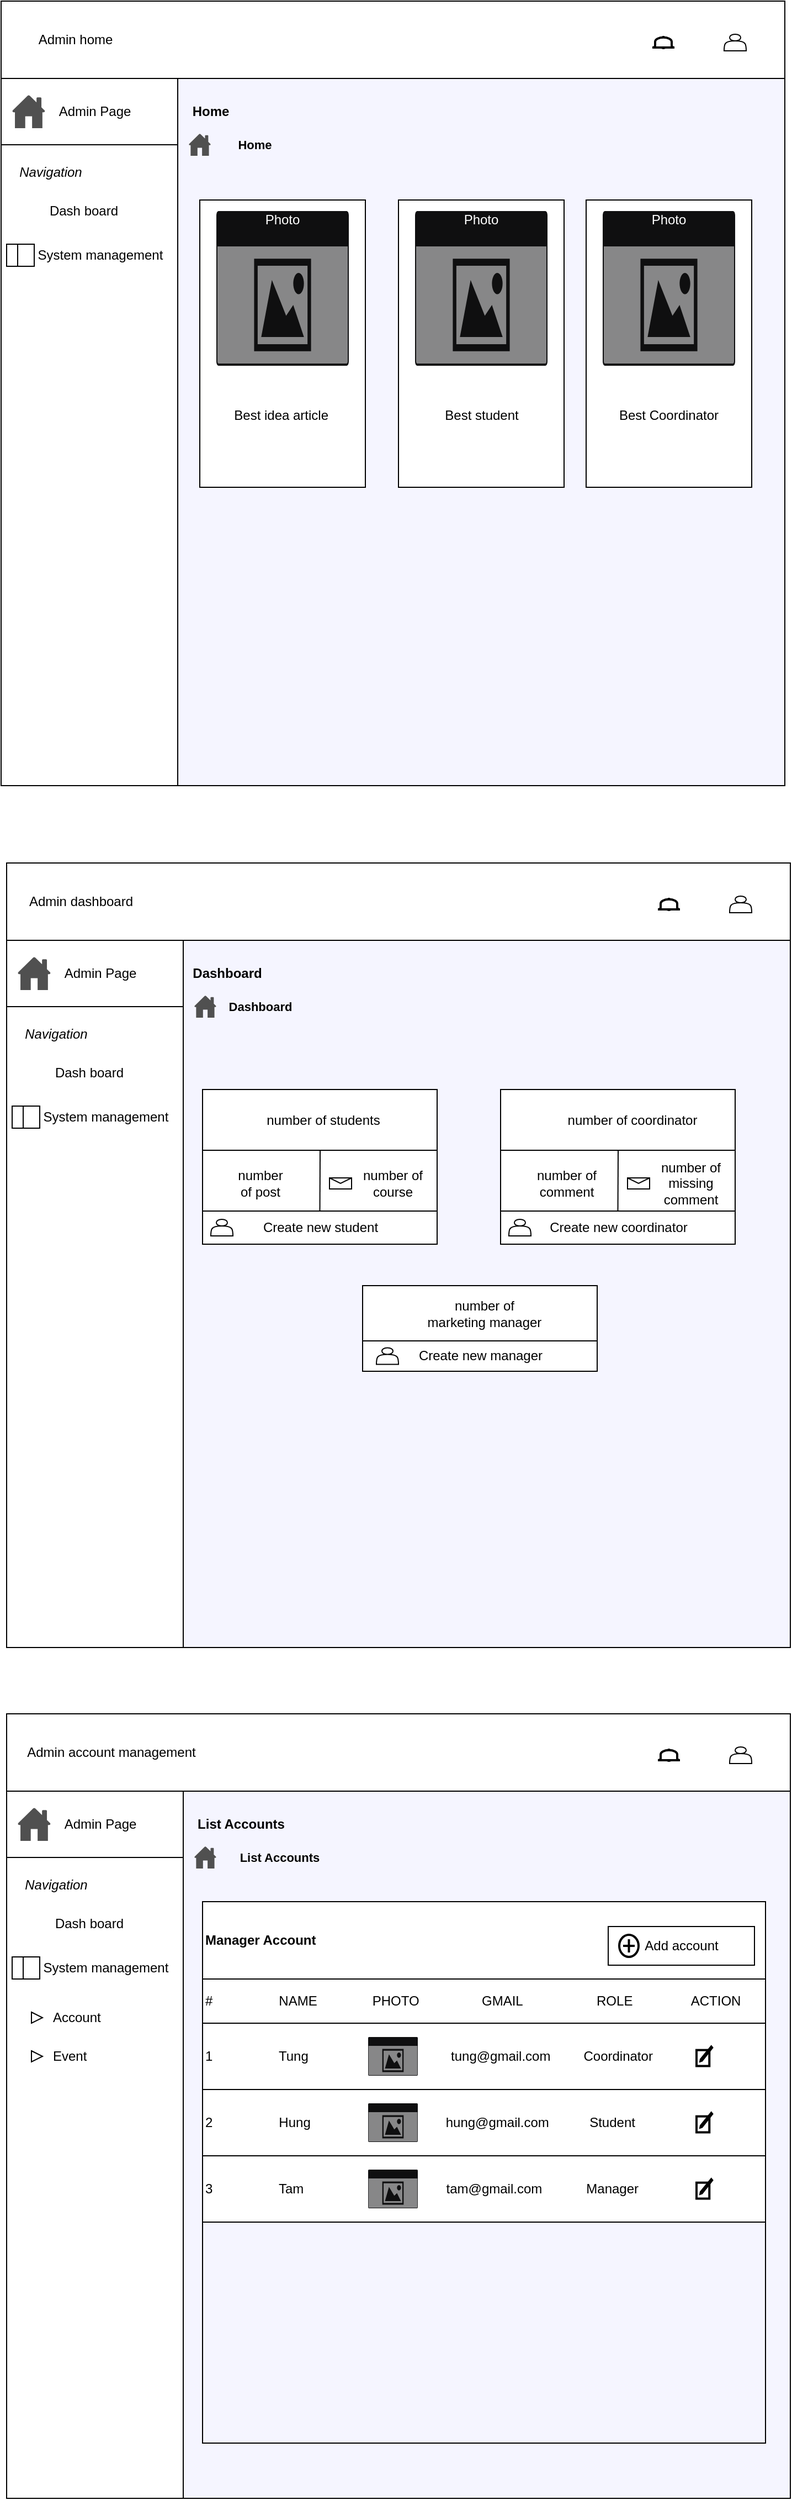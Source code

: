 <mxfile version="24.2.1" type="github">
  <diagram name="Page-1" id="rL5e0oN_YTX8aWdYo2cD">
    <mxGraphModel dx="1009" dy="542" grid="1" gridSize="10" guides="1" tooltips="1" connect="1" arrows="1" fold="1" page="1" pageScale="1" pageWidth="850" pageHeight="1100" math="0" shadow="0">
      <root>
        <mxCell id="0" />
        <mxCell id="1" parent="0" />
        <mxCell id="1IiO7rAWY404VuCAk3OG-1" value="" style="whiteSpace=wrap;html=1;aspect=fixed;strokeColor=#000000;fillColor=#f5f5ff;" vertex="1" parent="1">
          <mxGeometry x="320" y="340" width="710" height="710" as="geometry" />
        </mxCell>
        <mxCell id="1IiO7rAWY404VuCAk3OG-2" value="" style="rounded=0;whiteSpace=wrap;html=1;" vertex="1" parent="1">
          <mxGeometry x="320" y="340" width="710" height="70" as="geometry" />
        </mxCell>
        <mxCell id="1IiO7rAWY404VuCAk3OG-3" value="" style="rounded=0;whiteSpace=wrap;html=1;" vertex="1" parent="1">
          <mxGeometry x="320" y="410" width="160" height="640" as="geometry" />
        </mxCell>
        <mxCell id="1IiO7rAWY404VuCAk3OG-4" value="" style="rounded=0;whiteSpace=wrap;html=1;" vertex="1" parent="1">
          <mxGeometry x="320" y="410" width="160" height="60" as="geometry" />
        </mxCell>
        <mxCell id="1IiO7rAWY404VuCAk3OG-5" value="" style="shape=actor;whiteSpace=wrap;html=1;" vertex="1" parent="1">
          <mxGeometry x="975" y="370" width="20" height="15" as="geometry" />
        </mxCell>
        <mxCell id="1IiO7rAWY404VuCAk3OG-6" value="" style="html=1;verticalLabelPosition=bottom;align=center;labelBackgroundColor=#ffffff;verticalAlign=top;strokeWidth=2;strokeColor=#000000;shadow=0;dashed=0;shape=mxgraph.ios7.icons.bell;" vertex="1" parent="1">
          <mxGeometry x="910" y="372.5" width="20" height="10" as="geometry" />
        </mxCell>
        <mxCell id="1IiO7rAWY404VuCAk3OG-7" value="" style="sketch=0;pointerEvents=1;shadow=0;dashed=0;html=1;strokeColor=none;fillColor=#505050;labelPosition=center;verticalLabelPosition=bottom;verticalAlign=top;outlineConnect=0;align=center;shape=mxgraph.office.concepts.home;" vertex="1" parent="1">
          <mxGeometry x="490" y="460" width="20" height="20" as="geometry" />
        </mxCell>
        <mxCell id="1IiO7rAWY404VuCAk3OG-8" value="&lt;b&gt;Home&lt;/b&gt;" style="text;html=1;align=center;verticalAlign=middle;whiteSpace=wrap;rounded=0;" vertex="1" parent="1">
          <mxGeometry x="480" y="425" width="60" height="30" as="geometry" />
        </mxCell>
        <mxCell id="1IiO7rAWY404VuCAk3OG-9" value="&lt;b style=&quot;font-size: 11px;&quot;&gt;Home&lt;/b&gt;" style="text;html=1;align=center;verticalAlign=middle;whiteSpace=wrap;rounded=0;" vertex="1" parent="1">
          <mxGeometry x="520" y="455" width="60" height="30" as="geometry" />
        </mxCell>
        <mxCell id="1IiO7rAWY404VuCAk3OG-10" value="" style="sketch=0;pointerEvents=1;shadow=0;dashed=0;html=1;strokeColor=none;fillColor=#505050;labelPosition=center;verticalLabelPosition=bottom;verticalAlign=top;outlineConnect=0;align=center;shape=mxgraph.office.concepts.home;" vertex="1" parent="1">
          <mxGeometry x="330" y="425" width="30" height="30" as="geometry" />
        </mxCell>
        <mxCell id="1IiO7rAWY404VuCAk3OG-11" value="Admin Page" style="text;html=1;align=center;verticalAlign=middle;whiteSpace=wrap;rounded=0;" vertex="1" parent="1">
          <mxGeometry x="360" y="425" width="90" height="30" as="geometry" />
        </mxCell>
        <mxCell id="1IiO7rAWY404VuCAk3OG-12" value="" style="shape=image;verticalLabelPosition=bottom;labelBackgroundColor=default;verticalAlign=top;aspect=fixed;imageAspect=0;image=https://images.rawpixel.com/image_png_social_square/czNmcy1wcml2YXRlL3Jhd3BpeGVsX2ltYWdlcy93ZWJzaXRlX2NvbnRlbnQvbHIvdjk5My00MC5wbmc.png;" vertex="1" parent="1">
          <mxGeometry x="327.5" y="520" width="20" height="20" as="geometry" />
        </mxCell>
        <mxCell id="1IiO7rAWY404VuCAk3OG-13" value="Dash board" style="text;html=1;align=center;verticalAlign=middle;whiteSpace=wrap;rounded=0;" vertex="1" parent="1">
          <mxGeometry x="350" y="515" width="90" height="30" as="geometry" />
        </mxCell>
        <mxCell id="1IiO7rAWY404VuCAk3OG-14" value="" style="shape=internalStorage;whiteSpace=wrap;html=1;backgroundOutline=1;dx=10;dy=20;" vertex="1" parent="1">
          <mxGeometry x="325" y="560" width="25" height="20" as="geometry" />
        </mxCell>
        <mxCell id="1IiO7rAWY404VuCAk3OG-15" value="System management" style="text;html=1;align=center;verticalAlign=middle;whiteSpace=wrap;rounded=0;" vertex="1" parent="1">
          <mxGeometry x="335" y="557.5" width="150" height="25" as="geometry" />
        </mxCell>
        <mxCell id="1IiO7rAWY404VuCAk3OG-16" value="" style="rounded=0;whiteSpace=wrap;html=1;" vertex="1" parent="1">
          <mxGeometry x="500" y="520" width="150" height="260" as="geometry" />
        </mxCell>
        <mxCell id="1IiO7rAWY404VuCAk3OG-17" value="Photo" style="html=1;whiteSpace=wrap;strokeColor=none;fillColor=#0f0f10;labelPosition=center;verticalLabelPosition=middle;verticalAlign=top;align=center;fontSize=12;outlineConnect=0;spacingTop=-6;fontColor=#FFFFFF;sketch=0;shape=mxgraph.sitemap.photo;" vertex="1" parent="1">
          <mxGeometry x="515" y="530" width="120" height="140" as="geometry" />
        </mxCell>
        <mxCell id="1IiO7rAWY404VuCAk3OG-18" value="Best idea article&amp;nbsp;" style="text;html=1;align=center;verticalAlign=middle;whiteSpace=wrap;rounded=0;" vertex="1" parent="1">
          <mxGeometry x="517.5" y="700" width="115" height="30" as="geometry" />
        </mxCell>
        <mxCell id="1IiO7rAWY404VuCAk3OG-19" value="" style="rounded=0;whiteSpace=wrap;html=1;" vertex="1" parent="1">
          <mxGeometry x="680" y="520" width="150" height="260" as="geometry" />
        </mxCell>
        <mxCell id="1IiO7rAWY404VuCAk3OG-20" value="Photo" style="html=1;whiteSpace=wrap;strokeColor=none;fillColor=#0f0f10;labelPosition=center;verticalLabelPosition=middle;verticalAlign=top;align=center;fontSize=12;outlineConnect=0;spacingTop=-6;fontColor=#FFFFFF;sketch=0;shape=mxgraph.sitemap.photo;" vertex="1" parent="1">
          <mxGeometry x="695" y="530" width="120" height="140" as="geometry" />
        </mxCell>
        <mxCell id="1IiO7rAWY404VuCAk3OG-21" value="Best student" style="text;html=1;align=center;verticalAlign=middle;whiteSpace=wrap;rounded=0;" vertex="1" parent="1">
          <mxGeometry x="707.5" y="700" width="95" height="30" as="geometry" />
        </mxCell>
        <mxCell id="1IiO7rAWY404VuCAk3OG-22" value="" style="rounded=0;whiteSpace=wrap;html=1;" vertex="1" parent="1">
          <mxGeometry x="850" y="520" width="150" height="260" as="geometry" />
        </mxCell>
        <mxCell id="1IiO7rAWY404VuCAk3OG-23" value="Photo" style="html=1;whiteSpace=wrap;strokeColor=none;fillColor=#0f0f10;labelPosition=center;verticalLabelPosition=middle;verticalAlign=top;align=center;fontSize=12;outlineConnect=0;spacingTop=-6;fontColor=#FFFFFF;sketch=0;shape=mxgraph.sitemap.photo;" vertex="1" parent="1">
          <mxGeometry x="865" y="530" width="120" height="140" as="geometry" />
        </mxCell>
        <mxCell id="1IiO7rAWY404VuCAk3OG-24" value="Best Coordinator" style="text;html=1;align=center;verticalAlign=middle;whiteSpace=wrap;rounded=0;" vertex="1" parent="1">
          <mxGeometry x="875" y="700" width="100" height="30" as="geometry" />
        </mxCell>
        <mxCell id="1IiO7rAWY404VuCAk3OG-25" value="&lt;i&gt;Navigation&lt;/i&gt;" style="text;html=1;align=center;verticalAlign=middle;whiteSpace=wrap;rounded=0;" vertex="1" parent="1">
          <mxGeometry x="335" y="480" width="60" height="30" as="geometry" />
        </mxCell>
        <mxCell id="1IiO7rAWY404VuCAk3OG-26" value="Admin home" style="text;html=1;align=center;verticalAlign=middle;whiteSpace=wrap;rounded=0;" vertex="1" parent="1">
          <mxGeometry x="335" y="360" width="105" height="30" as="geometry" />
        </mxCell>
        <mxCell id="1IiO7rAWY404VuCAk3OG-27" value="" style="whiteSpace=wrap;html=1;aspect=fixed;strokeColor=#000000;fillColor=#f5f5ff;" vertex="1" parent="1">
          <mxGeometry x="325" y="1120" width="710" height="710" as="geometry" />
        </mxCell>
        <mxCell id="1IiO7rAWY404VuCAk3OG-28" value="" style="rounded=0;whiteSpace=wrap;html=1;" vertex="1" parent="1">
          <mxGeometry x="325" y="1120" width="710" height="70" as="geometry" />
        </mxCell>
        <mxCell id="1IiO7rAWY404VuCAk3OG-29" value="" style="rounded=0;whiteSpace=wrap;html=1;" vertex="1" parent="1">
          <mxGeometry x="325" y="1190" width="160" height="640" as="geometry" />
        </mxCell>
        <mxCell id="1IiO7rAWY404VuCAk3OG-30" value="" style="rounded=0;whiteSpace=wrap;html=1;" vertex="1" parent="1">
          <mxGeometry x="325" y="1190" width="160" height="60" as="geometry" />
        </mxCell>
        <mxCell id="1IiO7rAWY404VuCAk3OG-31" value="" style="shape=actor;whiteSpace=wrap;html=1;" vertex="1" parent="1">
          <mxGeometry x="980" y="1150" width="20" height="15" as="geometry" />
        </mxCell>
        <mxCell id="1IiO7rAWY404VuCAk3OG-32" value="" style="html=1;verticalLabelPosition=bottom;align=center;labelBackgroundColor=#ffffff;verticalAlign=top;strokeWidth=2;strokeColor=#000000;shadow=0;dashed=0;shape=mxgraph.ios7.icons.bell;" vertex="1" parent="1">
          <mxGeometry x="915" y="1152.5" width="20" height="10" as="geometry" />
        </mxCell>
        <mxCell id="1IiO7rAWY404VuCAk3OG-33" value="" style="sketch=0;pointerEvents=1;shadow=0;dashed=0;html=1;strokeColor=none;fillColor=#505050;labelPosition=center;verticalLabelPosition=bottom;verticalAlign=top;outlineConnect=0;align=center;shape=mxgraph.office.concepts.home;" vertex="1" parent="1">
          <mxGeometry x="495" y="1240" width="20" height="20" as="geometry" />
        </mxCell>
        <mxCell id="1IiO7rAWY404VuCAk3OG-34" value="&lt;b&gt;Dashboard&lt;/b&gt;" style="text;html=1;align=center;verticalAlign=middle;whiteSpace=wrap;rounded=0;" vertex="1" parent="1">
          <mxGeometry x="495" y="1205" width="60" height="30" as="geometry" />
        </mxCell>
        <mxCell id="1IiO7rAWY404VuCAk3OG-35" value="&lt;b style=&quot;font-size: 11px;&quot;&gt;Dashboard&lt;/b&gt;" style="text;html=1;align=center;verticalAlign=middle;whiteSpace=wrap;rounded=0;" vertex="1" parent="1">
          <mxGeometry x="525" y="1235" width="60" height="30" as="geometry" />
        </mxCell>
        <mxCell id="1IiO7rAWY404VuCAk3OG-36" value="" style="sketch=0;pointerEvents=1;shadow=0;dashed=0;html=1;strokeColor=none;fillColor=#505050;labelPosition=center;verticalLabelPosition=bottom;verticalAlign=top;outlineConnect=0;align=center;shape=mxgraph.office.concepts.home;" vertex="1" parent="1">
          <mxGeometry x="335" y="1205" width="30" height="30" as="geometry" />
        </mxCell>
        <mxCell id="1IiO7rAWY404VuCAk3OG-37" value="Admin Page" style="text;html=1;align=center;verticalAlign=middle;whiteSpace=wrap;rounded=0;" vertex="1" parent="1">
          <mxGeometry x="365" y="1205" width="90" height="30" as="geometry" />
        </mxCell>
        <mxCell id="1IiO7rAWY404VuCAk3OG-38" value="" style="shape=image;verticalLabelPosition=bottom;labelBackgroundColor=default;verticalAlign=top;aspect=fixed;imageAspect=0;image=https://images.rawpixel.com/image_png_social_square/czNmcy1wcml2YXRlL3Jhd3BpeGVsX2ltYWdlcy93ZWJzaXRlX2NvbnRlbnQvbHIvdjk5My00MC5wbmc.png;" vertex="1" parent="1">
          <mxGeometry x="332.5" y="1300" width="20" height="20" as="geometry" />
        </mxCell>
        <mxCell id="1IiO7rAWY404VuCAk3OG-39" value="Dash board" style="text;html=1;align=center;verticalAlign=middle;whiteSpace=wrap;rounded=0;" vertex="1" parent="1">
          <mxGeometry x="355" y="1295" width="90" height="30" as="geometry" />
        </mxCell>
        <mxCell id="1IiO7rAWY404VuCAk3OG-40" value="" style="shape=internalStorage;whiteSpace=wrap;html=1;backgroundOutline=1;dx=10;dy=20;" vertex="1" parent="1">
          <mxGeometry x="330" y="1340" width="25" height="20" as="geometry" />
        </mxCell>
        <mxCell id="1IiO7rAWY404VuCAk3OG-41" value="System management" style="text;html=1;align=center;verticalAlign=middle;whiteSpace=wrap;rounded=0;" vertex="1" parent="1">
          <mxGeometry x="340" y="1337.5" width="150" height="25" as="geometry" />
        </mxCell>
        <mxCell id="1IiO7rAWY404VuCAk3OG-42" value="&lt;i&gt;Navigation&lt;/i&gt;" style="text;html=1;align=center;verticalAlign=middle;whiteSpace=wrap;rounded=0;" vertex="1" parent="1">
          <mxGeometry x="340" y="1260" width="60" height="30" as="geometry" />
        </mxCell>
        <mxCell id="1IiO7rAWY404VuCAk3OG-43" value="Admin dashboard" style="text;html=1;align=center;verticalAlign=middle;whiteSpace=wrap;rounded=0;" vertex="1" parent="1">
          <mxGeometry x="340" y="1140" width="105" height="30" as="geometry" />
        </mxCell>
        <mxCell id="1IiO7rAWY404VuCAk3OG-44" value="" style="rounded=0;whiteSpace=wrap;html=1;" vertex="1" parent="1">
          <mxGeometry x="502.5" y="1325" width="212.5" height="110" as="geometry" />
        </mxCell>
        <mxCell id="1IiO7rAWY404VuCAk3OG-45" value="" style="endArrow=none;html=1;rounded=0;exitX=0;exitY=0.5;exitDx=0;exitDy=0;entryX=1;entryY=0.5;entryDx=0;entryDy=0;" edge="1" parent="1" source="1IiO7rAWY404VuCAk3OG-44" target="1IiO7rAWY404VuCAk3OG-44">
          <mxGeometry width="50" height="50" relative="1" as="geometry">
            <mxPoint x="605" y="1430" as="sourcePoint" />
            <mxPoint x="585" y="1390" as="targetPoint" />
          </mxGeometry>
        </mxCell>
        <mxCell id="1IiO7rAWY404VuCAk3OG-46" value="" style="endArrow=none;html=1;rounded=0;exitX=0.5;exitY=1;exitDx=0;exitDy=0;" edge="1" parent="1" source="1IiO7rAWY404VuCAk3OG-44">
          <mxGeometry width="50" height="50" relative="1" as="geometry">
            <mxPoint x="605" y="1430" as="sourcePoint" />
            <mxPoint x="609" y="1380" as="targetPoint" />
          </mxGeometry>
        </mxCell>
        <mxCell id="1IiO7rAWY404VuCAk3OG-47" value="" style="shape=image;html=1;verticalAlign=top;verticalLabelPosition=bottom;labelBackgroundColor=#ffffff;imageAspect=0;aspect=fixed;image=https://cdn0.iconfinder.com/data/icons/evericons-24px-vol-1/24/eye-128.png" vertex="1" parent="1">
          <mxGeometry x="510" y="1342.5" width="20" height="20" as="geometry" />
        </mxCell>
        <mxCell id="1IiO7rAWY404VuCAk3OG-48" value="number of course" style="text;html=1;align=center;verticalAlign=middle;whiteSpace=wrap;rounded=0;" vertex="1" parent="1">
          <mxGeometry x="645" y="1395" width="60" height="30" as="geometry" />
        </mxCell>
        <mxCell id="1IiO7rAWY404VuCAk3OG-49" value="number of students" style="text;html=1;align=center;verticalAlign=middle;whiteSpace=wrap;rounded=0;" vertex="1" parent="1">
          <mxGeometry x="558.75" y="1337.5" width="106.25" height="30" as="geometry" />
        </mxCell>
        <mxCell id="1IiO7rAWY404VuCAk3OG-50" value="" style="shape=image;html=1;verticalAlign=top;verticalLabelPosition=bottom;labelBackgroundColor=#ffffff;imageAspect=0;aspect=fixed;image=https://cdn4.iconfinder.com/data/icons/48-bubbles/48/12.File-128.png" vertex="1" parent="1">
          <mxGeometry x="510" y="1400" width="20" height="20" as="geometry" />
        </mxCell>
        <mxCell id="1IiO7rAWY404VuCAk3OG-51" value="number of post" style="text;html=1;align=center;verticalAlign=middle;whiteSpace=wrap;rounded=0;" vertex="1" parent="1">
          <mxGeometry x="530" y="1395" width="50" height="30" as="geometry" />
        </mxCell>
        <mxCell id="1IiO7rAWY404VuCAk3OG-52" value="" style="shape=message;html=1;html=1;outlineConnect=0;labelPosition=center;verticalLabelPosition=bottom;align=center;verticalAlign=top;" vertex="1" parent="1">
          <mxGeometry x="617.5" y="1405" width="20" height="10" as="geometry" />
        </mxCell>
        <mxCell id="1IiO7rAWY404VuCAk3OG-53" value="" style="rounded=0;whiteSpace=wrap;html=1;" vertex="1" parent="1">
          <mxGeometry x="772.5" y="1325" width="212.5" height="110" as="geometry" />
        </mxCell>
        <mxCell id="1IiO7rAWY404VuCAk3OG-54" value="" style="endArrow=none;html=1;rounded=0;exitX=0;exitY=0.5;exitDx=0;exitDy=0;entryX=1;entryY=0.5;entryDx=0;entryDy=0;" edge="1" parent="1" source="1IiO7rAWY404VuCAk3OG-53" target="1IiO7rAWY404VuCAk3OG-53">
          <mxGeometry width="50" height="50" relative="1" as="geometry">
            <mxPoint x="875" y="1430" as="sourcePoint" />
            <mxPoint x="855" y="1390" as="targetPoint" />
          </mxGeometry>
        </mxCell>
        <mxCell id="1IiO7rAWY404VuCAk3OG-55" value="" style="endArrow=none;html=1;rounded=0;exitX=0.5;exitY=1;exitDx=0;exitDy=0;" edge="1" parent="1" source="1IiO7rAWY404VuCAk3OG-53">
          <mxGeometry width="50" height="50" relative="1" as="geometry">
            <mxPoint x="875" y="1430" as="sourcePoint" />
            <mxPoint x="879" y="1380" as="targetPoint" />
          </mxGeometry>
        </mxCell>
        <mxCell id="1IiO7rAWY404VuCAk3OG-56" value="" style="shape=image;html=1;verticalAlign=top;verticalLabelPosition=bottom;labelBackgroundColor=#ffffff;imageAspect=0;aspect=fixed;image=https://cdn0.iconfinder.com/data/icons/evericons-24px-vol-1/24/eye-128.png" vertex="1" parent="1">
          <mxGeometry x="780" y="1342.5" width="20" height="20" as="geometry" />
        </mxCell>
        <mxCell id="1IiO7rAWY404VuCAk3OG-57" value="number of missing comment" style="text;html=1;align=center;verticalAlign=middle;whiteSpace=wrap;rounded=0;" vertex="1" parent="1">
          <mxGeometry x="915" y="1395" width="60" height="30" as="geometry" />
        </mxCell>
        <mxCell id="1IiO7rAWY404VuCAk3OG-58" value="number of coordinator" style="text;html=1;align=center;verticalAlign=middle;whiteSpace=wrap;rounded=0;" vertex="1" parent="1">
          <mxGeometry x="828.75" y="1337.5" width="126.25" height="30" as="geometry" />
        </mxCell>
        <mxCell id="1IiO7rAWY404VuCAk3OG-59" value="" style="shape=image;html=1;verticalAlign=top;verticalLabelPosition=bottom;labelBackgroundColor=#ffffff;imageAspect=0;aspect=fixed;image=https://cdn4.iconfinder.com/data/icons/48-bubbles/48/12.File-128.png" vertex="1" parent="1">
          <mxGeometry x="780" y="1400" width="20" height="20" as="geometry" />
        </mxCell>
        <mxCell id="1IiO7rAWY404VuCAk3OG-60" value="number of comment" style="text;html=1;align=center;verticalAlign=middle;whiteSpace=wrap;rounded=0;" vertex="1" parent="1">
          <mxGeometry x="800" y="1395" width="65" height="30" as="geometry" />
        </mxCell>
        <mxCell id="1IiO7rAWY404VuCAk3OG-61" value="" style="shape=message;html=1;html=1;outlineConnect=0;labelPosition=center;verticalLabelPosition=bottom;align=center;verticalAlign=top;" vertex="1" parent="1">
          <mxGeometry x="887.5" y="1405" width="20" height="10" as="geometry" />
        </mxCell>
        <mxCell id="1IiO7rAWY404VuCAk3OG-62" value="" style="rounded=0;whiteSpace=wrap;html=1;" vertex="1" parent="1">
          <mxGeometry x="647.5" y="1502.5" width="212.5" height="50" as="geometry" />
        </mxCell>
        <mxCell id="1IiO7rAWY404VuCAk3OG-63" value="" style="shape=image;html=1;verticalAlign=top;verticalLabelPosition=bottom;labelBackgroundColor=#ffffff;imageAspect=0;aspect=fixed;image=https://cdn0.iconfinder.com/data/icons/evericons-24px-vol-1/24/eye-128.png" vertex="1" parent="1">
          <mxGeometry x="660" y="1517.5" width="20" height="20" as="geometry" />
        </mxCell>
        <mxCell id="1IiO7rAWY404VuCAk3OG-64" value="number of marketing manager" style="text;html=1;align=center;verticalAlign=middle;whiteSpace=wrap;rounded=0;" vertex="1" parent="1">
          <mxGeometry x="705" y="1512.5" width="106.25" height="30" as="geometry" />
        </mxCell>
        <mxCell id="1IiO7rAWY404VuCAk3OG-65" value="Create new student" style="rounded=0;whiteSpace=wrap;html=1;" vertex="1" parent="1">
          <mxGeometry x="502.5" y="1435" width="212.5" height="30" as="geometry" />
        </mxCell>
        <mxCell id="1IiO7rAWY404VuCAk3OG-66" value="" style="shape=actor;whiteSpace=wrap;html=1;" vertex="1" parent="1">
          <mxGeometry x="510" y="1442.5" width="20" height="15" as="geometry" />
        </mxCell>
        <mxCell id="1IiO7rAWY404VuCAk3OG-67" value="Create new coordinator" style="rounded=0;whiteSpace=wrap;html=1;" vertex="1" parent="1">
          <mxGeometry x="772.5" y="1435" width="212.5" height="30" as="geometry" />
        </mxCell>
        <mxCell id="1IiO7rAWY404VuCAk3OG-68" value="" style="shape=actor;whiteSpace=wrap;html=1;" vertex="1" parent="1">
          <mxGeometry x="780" y="1442.5" width="20" height="15" as="geometry" />
        </mxCell>
        <mxCell id="1IiO7rAWY404VuCAk3OG-69" value="Create new manager" style="rounded=0;whiteSpace=wrap;html=1;" vertex="1" parent="1">
          <mxGeometry x="647.5" y="1552.5" width="212.5" height="27.5" as="geometry" />
        </mxCell>
        <mxCell id="1IiO7rAWY404VuCAk3OG-70" value="" style="shape=actor;whiteSpace=wrap;html=1;" vertex="1" parent="1">
          <mxGeometry x="660" y="1558.75" width="20" height="15" as="geometry" />
        </mxCell>
        <mxCell id="1IiO7rAWY404VuCAk3OG-71" value="" style="whiteSpace=wrap;html=1;aspect=fixed;strokeColor=#000000;fillColor=#f5f5ff;" vertex="1" parent="1">
          <mxGeometry x="325" y="1890" width="710" height="710" as="geometry" />
        </mxCell>
        <mxCell id="1IiO7rAWY404VuCAk3OG-72" value="" style="rounded=0;whiteSpace=wrap;html=1;" vertex="1" parent="1">
          <mxGeometry x="325" y="1890" width="710" height="70" as="geometry" />
        </mxCell>
        <mxCell id="1IiO7rAWY404VuCAk3OG-73" value="" style="rounded=0;whiteSpace=wrap;html=1;" vertex="1" parent="1">
          <mxGeometry x="325" y="1960" width="160" height="640" as="geometry" />
        </mxCell>
        <mxCell id="1IiO7rAWY404VuCAk3OG-74" value="" style="rounded=0;whiteSpace=wrap;html=1;" vertex="1" parent="1">
          <mxGeometry x="325" y="1960" width="160" height="60" as="geometry" />
        </mxCell>
        <mxCell id="1IiO7rAWY404VuCAk3OG-75" value="" style="shape=actor;whiteSpace=wrap;html=1;" vertex="1" parent="1">
          <mxGeometry x="980" y="1920" width="20" height="15" as="geometry" />
        </mxCell>
        <mxCell id="1IiO7rAWY404VuCAk3OG-76" value="" style="html=1;verticalLabelPosition=bottom;align=center;labelBackgroundColor=#ffffff;verticalAlign=top;strokeWidth=2;strokeColor=#000000;shadow=0;dashed=0;shape=mxgraph.ios7.icons.bell;" vertex="1" parent="1">
          <mxGeometry x="915" y="1922.5" width="20" height="10" as="geometry" />
        </mxCell>
        <mxCell id="1IiO7rAWY404VuCAk3OG-77" value="" style="sketch=0;pointerEvents=1;shadow=0;dashed=0;html=1;strokeColor=none;fillColor=#505050;labelPosition=center;verticalLabelPosition=bottom;verticalAlign=top;outlineConnect=0;align=center;shape=mxgraph.office.concepts.home;" vertex="1" parent="1">
          <mxGeometry x="495" y="2010" width="20" height="20" as="geometry" />
        </mxCell>
        <mxCell id="1IiO7rAWY404VuCAk3OG-78" value="&lt;b&gt;List Accounts&lt;/b&gt;" style="text;html=1;align=center;verticalAlign=middle;whiteSpace=wrap;rounded=0;" vertex="1" parent="1">
          <mxGeometry x="495" y="1975" width="85" height="30" as="geometry" />
        </mxCell>
        <mxCell id="1IiO7rAWY404VuCAk3OG-79" value="&lt;b style=&quot;font-size: 11px;&quot;&gt;List Accounts&lt;/b&gt;" style="text;html=1;align=center;verticalAlign=middle;whiteSpace=wrap;rounded=0;" vertex="1" parent="1">
          <mxGeometry x="525" y="2005" width="95" height="30" as="geometry" />
        </mxCell>
        <mxCell id="1IiO7rAWY404VuCAk3OG-80" value="" style="sketch=0;pointerEvents=1;shadow=0;dashed=0;html=1;strokeColor=none;fillColor=#505050;labelPosition=center;verticalLabelPosition=bottom;verticalAlign=top;outlineConnect=0;align=center;shape=mxgraph.office.concepts.home;" vertex="1" parent="1">
          <mxGeometry x="335" y="1975" width="30" height="30" as="geometry" />
        </mxCell>
        <mxCell id="1IiO7rAWY404VuCAk3OG-81" value="Admin Page" style="text;html=1;align=center;verticalAlign=middle;whiteSpace=wrap;rounded=0;" vertex="1" parent="1">
          <mxGeometry x="365" y="1975" width="90" height="30" as="geometry" />
        </mxCell>
        <mxCell id="1IiO7rAWY404VuCAk3OG-82" value="" style="shape=image;verticalLabelPosition=bottom;labelBackgroundColor=default;verticalAlign=top;aspect=fixed;imageAspect=0;image=https://images.rawpixel.com/image_png_social_square/czNmcy1wcml2YXRlL3Jhd3BpeGVsX2ltYWdlcy93ZWJzaXRlX2NvbnRlbnQvbHIvdjk5My00MC5wbmc.png;" vertex="1" parent="1">
          <mxGeometry x="332.5" y="2070" width="20" height="20" as="geometry" />
        </mxCell>
        <mxCell id="1IiO7rAWY404VuCAk3OG-83" value="Dash board" style="text;html=1;align=center;verticalAlign=middle;whiteSpace=wrap;rounded=0;" vertex="1" parent="1">
          <mxGeometry x="355" y="2065" width="90" height="30" as="geometry" />
        </mxCell>
        <mxCell id="1IiO7rAWY404VuCAk3OG-84" value="" style="shape=internalStorage;whiteSpace=wrap;html=1;backgroundOutline=1;dx=10;dy=20;" vertex="1" parent="1">
          <mxGeometry x="330" y="2110" width="25" height="20" as="geometry" />
        </mxCell>
        <mxCell id="1IiO7rAWY404VuCAk3OG-85" value="System management" style="text;html=1;align=center;verticalAlign=middle;whiteSpace=wrap;rounded=0;" vertex="1" parent="1">
          <mxGeometry x="340" y="2107.5" width="150" height="25" as="geometry" />
        </mxCell>
        <mxCell id="1IiO7rAWY404VuCAk3OG-86" value="&lt;i&gt;Navigation&lt;/i&gt;" style="text;html=1;align=center;verticalAlign=middle;whiteSpace=wrap;rounded=0;" vertex="1" parent="1">
          <mxGeometry x="340" y="2030" width="60" height="30" as="geometry" />
        </mxCell>
        <mxCell id="1IiO7rAWY404VuCAk3OG-87" value="Admin account management" style="text;html=1;align=center;verticalAlign=middle;whiteSpace=wrap;rounded=0;" vertex="1" parent="1">
          <mxGeometry x="340" y="1910" width="160" height="30" as="geometry" />
        </mxCell>
        <mxCell id="1IiO7rAWY404VuCAk3OG-88" value="" style="triangle;whiteSpace=wrap;html=1;" vertex="1" parent="1">
          <mxGeometry x="347.5" y="2160" width="10" height="10" as="geometry" />
        </mxCell>
        <mxCell id="1IiO7rAWY404VuCAk3OG-89" value="Account" style="text;html=1;align=left;verticalAlign=middle;whiteSpace=wrap;rounded=0;" vertex="1" parent="1">
          <mxGeometry x="365" y="2150" width="60" height="30" as="geometry" />
        </mxCell>
        <mxCell id="1IiO7rAWY404VuCAk3OG-90" value="" style="triangle;whiteSpace=wrap;html=1;" vertex="1" parent="1">
          <mxGeometry x="347.5" y="2195" width="10" height="10" as="geometry" />
        </mxCell>
        <mxCell id="1IiO7rAWY404VuCAk3OG-91" value="Event" style="text;html=1;align=left;verticalAlign=middle;whiteSpace=wrap;rounded=0;" vertex="1" parent="1">
          <mxGeometry x="365" y="2185" width="60" height="30" as="geometry" />
        </mxCell>
        <mxCell id="1IiO7rAWY404VuCAk3OG-92" value="Manager Account" style="swimlane;whiteSpace=wrap;html=1;align=left;startSize=70;" vertex="1" parent="1">
          <mxGeometry x="502.5" y="2060" width="510" height="490" as="geometry">
            <mxRectangle x="502.5" y="2060" width="130" height="70" as="alternateBounds" />
          </mxGeometry>
        </mxCell>
        <mxCell id="1IiO7rAWY404VuCAk3OG-93" value="Add account" style="rounded=0;whiteSpace=wrap;html=1;align=center;" vertex="1" parent="1IiO7rAWY404VuCAk3OG-92">
          <mxGeometry x="367.5" y="22.5" width="132.5" height="35" as="geometry" />
        </mxCell>
        <mxCell id="1IiO7rAWY404VuCAk3OG-94" value="" style="html=1;verticalLabelPosition=bottom;align=center;labelBackgroundColor=#ffffff;verticalAlign=top;strokeWidth=2;strokeColor=#000000;shadow=0;dashed=0;shape=mxgraph.ios7.icons.add;" vertex="1" parent="1IiO7rAWY404VuCAk3OG-92">
          <mxGeometry x="377.5" y="30" width="17.5" height="20" as="geometry" />
        </mxCell>
        <mxCell id="1IiO7rAWY404VuCAk3OG-95" value="#&amp;nbsp; &amp;nbsp; &amp;nbsp; &amp;nbsp; &amp;nbsp; &amp;nbsp; &amp;nbsp; &amp;nbsp; &amp;nbsp; NAME&amp;nbsp; &amp;nbsp; &amp;nbsp; &amp;nbsp; &amp;nbsp; &amp;nbsp; &amp;nbsp; &amp;nbsp;PHOTO&amp;nbsp; &amp;nbsp; &amp;nbsp; &amp;nbsp; &amp;nbsp; &amp;nbsp; &amp;nbsp; &amp;nbsp; &amp;nbsp;GMAIL&amp;nbsp; &amp;nbsp; &amp;nbsp; &amp;nbsp; &amp;nbsp; &amp;nbsp; &amp;nbsp; &amp;nbsp; &amp;nbsp; &amp;nbsp; ROLE&amp;nbsp; &amp;nbsp; &amp;nbsp; &amp;nbsp; &amp;nbsp; &amp;nbsp; &amp;nbsp; &amp;nbsp; ACTION" style="rounded=0;whiteSpace=wrap;html=1;align=left;" vertex="1" parent="1IiO7rAWY404VuCAk3OG-92">
          <mxGeometry y="70" width="510" height="40" as="geometry" />
        </mxCell>
        <mxCell id="1IiO7rAWY404VuCAk3OG-96" value="1&amp;nbsp; &amp;nbsp; &amp;nbsp; &amp;nbsp; &amp;nbsp; &amp;nbsp; &amp;nbsp; &amp;nbsp; &amp;nbsp; Tung&amp;nbsp; &amp;nbsp; &amp;nbsp; &amp;nbsp; &amp;nbsp; &amp;nbsp; &amp;nbsp; &amp;nbsp; &amp;nbsp;PHOTO&amp;nbsp; &amp;nbsp; &amp;nbsp; &amp;nbsp; &amp;nbsp;tung@gmail.com&amp;nbsp; &amp;nbsp; &amp;nbsp; &amp;nbsp; &amp;nbsp;Coordinator" style="rounded=0;whiteSpace=wrap;html=1;align=left;" vertex="1" parent="1">
          <mxGeometry x="502.5" y="2170" width="510" height="60" as="geometry" />
        </mxCell>
        <mxCell id="1IiO7rAWY404VuCAk3OG-97" value="" style="html=1;whiteSpace=wrap;strokeColor=none;fillColor=#0f0f10;labelPosition=center;verticalLabelPosition=middle;verticalAlign=top;align=center;fontSize=12;outlineConnect=0;spacingTop=-6;fontColor=#FFFFFF;sketch=0;shape=mxgraph.sitemap.photo;" vertex="1" parent="1">
          <mxGeometry x="652.5" y="2182.5" width="45" height="35" as="geometry" />
        </mxCell>
        <mxCell id="1IiO7rAWY404VuCAk3OG-98" value="" style="shape=image;verticalLabelPosition=bottom;labelBackgroundColor=default;verticalAlign=top;aspect=fixed;imageAspect=0;image=https://static.vecteezy.com/system/resources/thumbnails/003/241/364/small/trash-bin-icon-line-vector.jpg;" vertex="1" parent="1">
          <mxGeometry x="955" y="2177.5" width="45" height="45" as="geometry" />
        </mxCell>
        <mxCell id="1IiO7rAWY404VuCAk3OG-99" value="" style="html=1;verticalLabelPosition=bottom;align=center;labelBackgroundColor=#ffffff;verticalAlign=top;strokeWidth=2;strokeColor=#000000;shadow=0;dashed=0;shape=mxgraph.ios7.icons.compose;" vertex="1" parent="1">
          <mxGeometry x="950" y="2191.25" width="14.1" height="17.5" as="geometry" />
        </mxCell>
        <mxCell id="1IiO7rAWY404VuCAk3OG-100" value="2&amp;nbsp; &amp;nbsp; &amp;nbsp; &amp;nbsp; &amp;nbsp; &amp;nbsp; &amp;nbsp; &amp;nbsp; &amp;nbsp; Hung&amp;nbsp; &amp;nbsp; &amp;nbsp; &amp;nbsp; &amp;nbsp; &amp;nbsp; &amp;nbsp; &amp;nbsp; PHO&lt;span style=&quot;color: rgba(0, 0, 0, 0); font-family: monospace; font-size: 0px; text-wrap: nowrap;&quot;&gt;%3CmxGraphModel%3E%3Croot%3E%3CmxCell%20id%3D%220%22%2F%3E%3CmxCell%20id%3D%221%22%20parent%3D%220%22%2F%3E%3CmxCell%20id%3D%222%22%20value%3D%22%22%20style%3D%22html%3D1%3BwhiteSpace%3Dwrap%3BstrokeColor%3Dnone%3BfillColor%3D%230f0f10%3BlabelPosition%3Dcenter%3BverticalLabelPosition%3Dmiddle%3BverticalAlign%3Dtop%3Balign%3Dcenter%3BfontSize%3D12%3BoutlineConnect%3D0%3BspacingTop%3D-6%3BfontColor%3D%23FFFFFF%3Bsketch%3D0%3Bshape%3Dmxgraph.sitemap.photo%3B%22%20vertex%3D%221%22%20parent%3D%221%22%3E%3CmxGeometry%20x%3D%22652.5%22%20y%3D%222182.5%22%20width%3D%2245%22%20height%3D%2235%22%20as%3D%22geometry%22%2F%3E%3C%2FmxCell%3E%3C%2Froot%3E%3C%2FmxGraphModel%3E&lt;/span&gt;TO&amp;nbsp; &amp;nbsp; &amp;nbsp; &amp;nbsp; hung@gmail.com&amp;nbsp; &amp;nbsp; &amp;nbsp; &amp;nbsp; &amp;nbsp; &amp;nbsp;Student" style="rounded=0;whiteSpace=wrap;html=1;align=left;" vertex="1" parent="1">
          <mxGeometry x="502.5" y="2230" width="510" height="60" as="geometry" />
        </mxCell>
        <mxCell id="1IiO7rAWY404VuCAk3OG-101" value="" style="html=1;whiteSpace=wrap;strokeColor=none;fillColor=#0f0f10;labelPosition=center;verticalLabelPosition=middle;verticalAlign=top;align=center;fontSize=12;outlineConnect=0;spacingTop=-6;fontColor=#FFFFFF;sketch=0;shape=mxgraph.sitemap.photo;" vertex="1" parent="1">
          <mxGeometry x="652.5" y="2242.5" width="45" height="35" as="geometry" />
        </mxCell>
        <mxCell id="1IiO7rAWY404VuCAk3OG-102" value="" style="shape=image;verticalLabelPosition=bottom;labelBackgroundColor=default;verticalAlign=top;aspect=fixed;imageAspect=0;image=https://static.vecteezy.com/system/resources/thumbnails/003/241/364/small/trash-bin-icon-line-vector.jpg;" vertex="1" parent="1">
          <mxGeometry x="955" y="2237.5" width="45" height="45" as="geometry" />
        </mxCell>
        <mxCell id="1IiO7rAWY404VuCAk3OG-103" value="" style="html=1;verticalLabelPosition=bottom;align=center;labelBackgroundColor=#ffffff;verticalAlign=top;strokeWidth=2;strokeColor=#000000;shadow=0;dashed=0;shape=mxgraph.ios7.icons.compose;" vertex="1" parent="1">
          <mxGeometry x="950" y="2251.25" width="14.1" height="17.5" as="geometry" />
        </mxCell>
        <mxCell id="1IiO7rAWY404VuCAk3OG-104" value="3&amp;nbsp; &amp;nbsp; &amp;nbsp; &amp;nbsp; &amp;nbsp; &amp;nbsp; &amp;nbsp; &amp;nbsp; &amp;nbsp; Tam&amp;nbsp; &amp;nbsp; &amp;nbsp; &amp;nbsp; &amp;nbsp; &amp;nbsp; &amp;nbsp; &amp;nbsp; &amp;nbsp; PHO&lt;span style=&quot;color: rgba(0, 0, 0, 0); font-family: monospace; font-size: 0px; text-wrap: nowrap;&quot;&gt;%3CmxGraphModel%3E%3Croot%3E%3CmxCell%20id%3D%220%22%2F%3E%3CmxCell%20id%3D%221%22%20parent%3D%220%22%2F%3E%3CmxCell%20id%3D%222%22%20value%3D%22%22%20style%3D%22html%3D1%3BwhiteSpace%3Dwrap%3BstrokeColor%3Dnone%3BfillColor%3D%230f0f10%3BlabelPosition%3Dcenter%3BverticalLabelPosition%3Dmiddle%3BverticalAlign%3Dtop%3Balign%3Dcenter%3BfontSize%3D12%3BoutlineConnect%3D0%3BspacingTop%3D-6%3BfontColor%3D%23FFFFFF%3Bsketch%3D0%3Bshape%3Dmxgraph.sitemap.photo%3B%22%20vertex%3D%221%22%20parent%3D%221%22%3E%3CmxGeometry%20x%3D%22652.5%22%20y%3D%222182.5%22%20width%3D%2245%22%20height%3D%2235%22%20as%3D%22geometry%22%2F%3E%3C%2FmxCell%3E%3C%2Froot%3E%3C%2FmxGraphModel%3E&lt;/span&gt;TO&amp;nbsp; &amp;nbsp; &amp;nbsp; &amp;nbsp; tam@gmail.com&amp;nbsp; &amp;nbsp; &amp;nbsp; &amp;nbsp; &amp;nbsp; &amp;nbsp; Manager" style="rounded=0;whiteSpace=wrap;html=1;align=left;" vertex="1" parent="1">
          <mxGeometry x="502.5" y="2290" width="510" height="60" as="geometry" />
        </mxCell>
        <mxCell id="1IiO7rAWY404VuCAk3OG-105" value="" style="html=1;whiteSpace=wrap;strokeColor=none;fillColor=#0f0f10;labelPosition=center;verticalLabelPosition=middle;verticalAlign=top;align=center;fontSize=12;outlineConnect=0;spacingTop=-6;fontColor=#FFFFFF;sketch=0;shape=mxgraph.sitemap.photo;" vertex="1" parent="1">
          <mxGeometry x="652.5" y="2302.5" width="45" height="35" as="geometry" />
        </mxCell>
        <mxCell id="1IiO7rAWY404VuCAk3OG-106" value="" style="shape=image;verticalLabelPosition=bottom;labelBackgroundColor=default;verticalAlign=top;aspect=fixed;imageAspect=0;image=https://static.vecteezy.com/system/resources/thumbnails/003/241/364/small/trash-bin-icon-line-vector.jpg;" vertex="1" parent="1">
          <mxGeometry x="955" y="2297.5" width="45" height="45" as="geometry" />
        </mxCell>
        <mxCell id="1IiO7rAWY404VuCAk3OG-107" value="" style="html=1;verticalLabelPosition=bottom;align=center;labelBackgroundColor=#ffffff;verticalAlign=top;strokeWidth=2;strokeColor=#000000;shadow=0;dashed=0;shape=mxgraph.ios7.icons.compose;" vertex="1" parent="1">
          <mxGeometry x="950" y="2311.25" width="14.1" height="17.5" as="geometry" />
        </mxCell>
      </root>
    </mxGraphModel>
  </diagram>
</mxfile>
